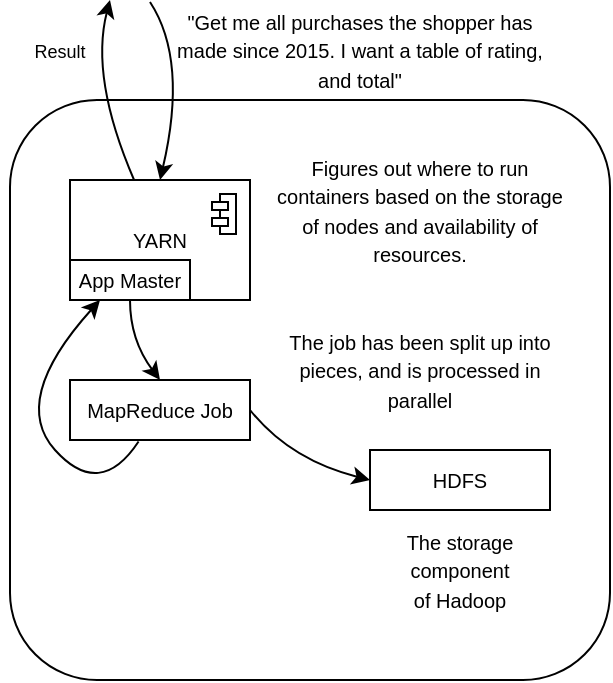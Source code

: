 <mxfile version="28.2.5">
  <diagram name="Page-1" id="E7uM1S7-dipkyiRRF3xO">
    <mxGraphModel dx="1833" dy="1012" grid="1" gridSize="10" guides="1" tooltips="1" connect="1" arrows="1" fold="1" page="1" pageScale="1" pageWidth="850" pageHeight="1100" math="0" shadow="0">
      <root>
        <mxCell id="0" />
        <mxCell id="1" parent="0" />
        <mxCell id="52leymC3ufOU6Mw8gidE-1" value="" style="rounded=1;whiteSpace=wrap;html=1;" vertex="1" parent="1">
          <mxGeometry x="235" y="320" width="300" height="290" as="geometry" />
        </mxCell>
        <mxCell id="52leymC3ufOU6Mw8gidE-2" value="&lt;font size=&quot;1&quot;&gt;YARN&lt;/font&gt;" style="html=1;dropTarget=0;whiteSpace=wrap;" vertex="1" parent="1">
          <mxGeometry x="265" y="360" width="90" height="60" as="geometry" />
        </mxCell>
        <mxCell id="52leymC3ufOU6Mw8gidE-3" value="" style="shape=module;jettyWidth=8;jettyHeight=4;" vertex="1" parent="52leymC3ufOU6Mw8gidE-2">
          <mxGeometry x="1" width="12" height="20" relative="1" as="geometry">
            <mxPoint x="-19" y="7" as="offset" />
          </mxGeometry>
        </mxCell>
        <mxCell id="52leymC3ufOU6Mw8gidE-4" value="" style="curved=1;endArrow=classic;html=1;rounded=0;exitX=0.461;exitY=0.945;exitDx=0;exitDy=0;exitPerimeter=0;entryX=0.5;entryY=0;entryDx=0;entryDy=0;strokeColor=light-dark(#000000,#00CC66);" edge="1" parent="1" target="52leymC3ufOU6Mw8gidE-2">
          <mxGeometry width="50" height="50" relative="1" as="geometry">
            <mxPoint x="305" y="271" as="sourcePoint" />
            <mxPoint x="324" y="340" as="targetPoint" />
            <Array as="points">
              <mxPoint x="324" y="300" />
            </Array>
          </mxGeometry>
        </mxCell>
        <mxCell id="52leymC3ufOU6Mw8gidE-5" value="&lt;font style=&quot;font-weight: normal;&quot; size=&quot;1&quot;&gt;&quot;Get me all purchases the shopper has made since 2015. I want a table of rating, and total&quot;&lt;/font&gt;" style="text;html=1;align=center;verticalAlign=middle;whiteSpace=wrap;rounded=0;fontStyle=1" vertex="1" parent="1">
          <mxGeometry x="315" y="280" width="190" height="30" as="geometry" />
        </mxCell>
        <mxCell id="52leymC3ufOU6Mw8gidE-6" value="&lt;font style=&quot;font-size: 10px;&quot;&gt;Figures out where to run containers based on the storage of nodes and availability of resources.&lt;/font&gt;" style="text;html=1;align=center;verticalAlign=middle;whiteSpace=wrap;rounded=0;" vertex="1" parent="1">
          <mxGeometry x="365" y="335" width="150" height="80" as="geometry" />
        </mxCell>
        <mxCell id="52leymC3ufOU6Mw8gidE-7" value="&lt;font size=&quot;1&quot;&gt;MapReduce Job&lt;/font&gt;" style="html=1;dropTarget=0;whiteSpace=wrap;" vertex="1" parent="1">
          <mxGeometry x="265" y="460" width="90" height="30" as="geometry" />
        </mxCell>
        <mxCell id="52leymC3ufOU6Mw8gidE-8" value="" style="curved=1;endArrow=classic;html=1;rounded=0;exitX=0.5;exitY=1;exitDx=0;exitDy=0;entryX=0.5;entryY=0;entryDx=0;entryDy=0;" edge="1" parent="1" source="52leymC3ufOU6Mw8gidE-13" target="52leymC3ufOU6Mw8gidE-7">
          <mxGeometry width="50" height="50" relative="1" as="geometry">
            <mxPoint x="295" y="410" as="sourcePoint" />
            <mxPoint x="300" y="499" as="targetPoint" />
            <Array as="points">
              <mxPoint x="295" y="440" />
            </Array>
          </mxGeometry>
        </mxCell>
        <mxCell id="52leymC3ufOU6Mw8gidE-9" style="edgeStyle=orthogonalEdgeStyle;rounded=0;orthogonalLoop=1;jettySize=auto;html=1;exitX=0.5;exitY=1;exitDx=0;exitDy=0;" edge="1" parent="1" source="52leymC3ufOU6Mw8gidE-7" target="52leymC3ufOU6Mw8gidE-7">
          <mxGeometry relative="1" as="geometry" />
        </mxCell>
        <mxCell id="52leymC3ufOU6Mw8gidE-10" value="&lt;font style=&quot;font-size: 10px;&quot;&gt;The job has been split up into pieces, and is processed in parallel&lt;/font&gt;" style="text;html=1;align=center;verticalAlign=middle;whiteSpace=wrap;rounded=0;" vertex="1" parent="1">
          <mxGeometry x="365" y="415" width="150" height="80" as="geometry" />
        </mxCell>
        <mxCell id="52leymC3ufOU6Mw8gidE-11" value="&lt;font size=&quot;1&quot;&gt;HDFS&lt;/font&gt;" style="html=1;dropTarget=0;whiteSpace=wrap;" vertex="1" parent="1">
          <mxGeometry x="415" y="495" width="90" height="30" as="geometry" />
        </mxCell>
        <mxCell id="52leymC3ufOU6Mw8gidE-12" value="" style="curved=1;endArrow=classic;html=1;rounded=0;exitX=1;exitY=0.5;exitDx=0;exitDy=0;entryX=0;entryY=0.5;entryDx=0;entryDy=0;" edge="1" parent="1" source="52leymC3ufOU6Mw8gidE-7" target="52leymC3ufOU6Mw8gidE-11">
          <mxGeometry width="50" height="50" relative="1" as="geometry">
            <mxPoint x="305" y="570" as="sourcePoint" />
            <mxPoint x="305" y="620" as="targetPoint" />
            <Array as="points">
              <mxPoint x="375" y="500" />
            </Array>
          </mxGeometry>
        </mxCell>
        <mxCell id="52leymC3ufOU6Mw8gidE-13" value="&lt;font size=&quot;1&quot;&gt;App Master&lt;/font&gt;" style="html=1;dropTarget=0;whiteSpace=wrap;" vertex="1" parent="1">
          <mxGeometry x="265" y="400" width="60" height="20" as="geometry" />
        </mxCell>
        <mxCell id="52leymC3ufOU6Mw8gidE-14" value="" style="curved=1;endArrow=classic;html=1;rounded=0;exitX=0.381;exitY=1.025;exitDx=0;exitDy=0;entryX=0.25;entryY=1;entryDx=0;entryDy=0;exitPerimeter=0;" edge="1" parent="1" source="52leymC3ufOU6Mw8gidE-7" target="52leymC3ufOU6Mw8gidE-13">
          <mxGeometry width="50" height="50" relative="1" as="geometry">
            <mxPoint x="255" y="450" as="sourcePoint" />
            <mxPoint x="270" y="490" as="targetPoint" />
            <Array as="points">
              <mxPoint x="280" y="520" />
              <mxPoint x="235" y="470" />
            </Array>
          </mxGeometry>
        </mxCell>
        <mxCell id="52leymC3ufOU6Mw8gidE-15" value="" style="curved=1;endArrow=classic;html=1;rounded=0;" edge="1" parent="1" source="52leymC3ufOU6Mw8gidE-2">
          <mxGeometry width="50" height="50" relative="1" as="geometry">
            <mxPoint x="245" y="280" as="sourcePoint" />
            <mxPoint x="285" y="270" as="targetPoint" />
            <Array as="points">
              <mxPoint x="275" y="309" />
            </Array>
          </mxGeometry>
        </mxCell>
        <mxCell id="52leymC3ufOU6Mw8gidE-16" value="&lt;font style=&quot;font-size: 10px;&quot;&gt;The storage component of Hadoop&lt;/font&gt;" style="text;html=1;align=center;verticalAlign=middle;whiteSpace=wrap;rounded=0;" vertex="1" parent="1">
          <mxGeometry x="430" y="540" width="60" height="30" as="geometry" />
        </mxCell>
        <mxCell id="52leymC3ufOU6Mw8gidE-17" value="&lt;font style=&quot;font-size: 9px;&quot;&gt;Result&lt;/font&gt;" style="text;html=1;align=center;verticalAlign=middle;whiteSpace=wrap;rounded=0;" vertex="1" parent="1">
          <mxGeometry x="230" y="280" width="60" height="30" as="geometry" />
        </mxCell>
      </root>
    </mxGraphModel>
  </diagram>
</mxfile>
